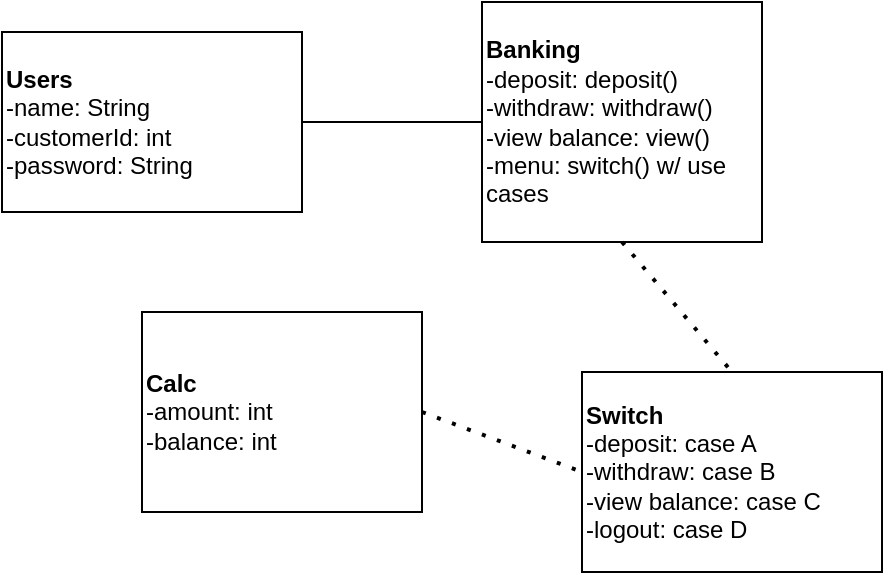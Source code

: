 <mxfile version="15.7.3" type="device"><diagram id="6wvzpL83y0o4IY1_isPn" name="Page-1"><mxGraphModel dx="907" dy="558" grid="1" gridSize="10" guides="1" tooltips="1" connect="1" arrows="1" fold="1" page="1" pageScale="1" pageWidth="850" pageHeight="1100" math="0" shadow="0"><root><mxCell id="0"/><mxCell id="1" parent="0"/><mxCell id="rbtTgzUoTUOVu7eVShuO-1" value="&lt;b&gt;Users&lt;/b&gt;&lt;br&gt;-name: String&lt;br&gt;-customerId: int&lt;br&gt;-password: String" style="rounded=0;whiteSpace=wrap;html=1;align=left;" vertex="1" parent="1"><mxGeometry x="80" y="120" width="150" height="90" as="geometry"/></mxCell><mxCell id="rbtTgzUoTUOVu7eVShuO-2" value="" style="endArrow=none;html=1;rounded=0;exitX=1;exitY=0.5;exitDx=0;exitDy=0;" edge="1" parent="1" source="rbtTgzUoTUOVu7eVShuO-1" target="rbtTgzUoTUOVu7eVShuO-3"><mxGeometry width="50" height="50" relative="1" as="geometry"><mxPoint x="400" y="290" as="sourcePoint"/><mxPoint x="390" y="190" as="targetPoint"/></mxGeometry></mxCell><mxCell id="rbtTgzUoTUOVu7eVShuO-3" value="&lt;b&gt;Banking&lt;/b&gt;&lt;br&gt;-deposit: deposit()&lt;br&gt;-withdraw: withdraw()&lt;br&gt;-view balance: view()&lt;br&gt;-menu: switch() w/ use cases" style="rounded=0;whiteSpace=wrap;html=1;align=left;" vertex="1" parent="1"><mxGeometry x="320" y="105" width="140" height="120" as="geometry"/></mxCell><mxCell id="rbtTgzUoTUOVu7eVShuO-4" value="&lt;b&gt;Calc&lt;/b&gt;&lt;br&gt;-amount: int&lt;br&gt;-balance: int" style="rounded=0;whiteSpace=wrap;html=1;align=left;" vertex="1" parent="1"><mxGeometry x="150" y="260" width="140" height="100" as="geometry"/></mxCell><mxCell id="rbtTgzUoTUOVu7eVShuO-5" value="&lt;b&gt;Switch&lt;/b&gt;&lt;br&gt;-deposit: case A&lt;br&gt;-withdraw: case B&lt;br&gt;-view balance: case C&lt;br&gt;-logout: case D" style="rounded=0;whiteSpace=wrap;html=1;align=left;" vertex="1" parent="1"><mxGeometry x="370" y="290" width="150" height="100" as="geometry"/></mxCell><mxCell id="rbtTgzUoTUOVu7eVShuO-6" value="" style="endArrow=none;dashed=1;html=1;dashPattern=1 3;strokeWidth=2;rounded=0;exitX=1;exitY=0.5;exitDx=0;exitDy=0;entryX=0;entryY=0.5;entryDx=0;entryDy=0;" edge="1" parent="1" source="rbtTgzUoTUOVu7eVShuO-4" target="rbtTgzUoTUOVu7eVShuO-5"><mxGeometry width="50" height="50" relative="1" as="geometry"><mxPoint x="340" y="280" as="sourcePoint"/><mxPoint x="390" y="230" as="targetPoint"/></mxGeometry></mxCell><mxCell id="rbtTgzUoTUOVu7eVShuO-7" value="" style="endArrow=none;dashed=1;html=1;dashPattern=1 3;strokeWidth=2;rounded=0;exitX=0.5;exitY=1;exitDx=0;exitDy=0;entryX=0.5;entryY=0;entryDx=0;entryDy=0;" edge="1" parent="1" source="rbtTgzUoTUOVu7eVShuO-3" target="rbtTgzUoTUOVu7eVShuO-5"><mxGeometry width="50" height="50" relative="1" as="geometry"><mxPoint x="400" y="190" as="sourcePoint"/><mxPoint x="450" y="140" as="targetPoint"/></mxGeometry></mxCell></root></mxGraphModel></diagram></mxfile>